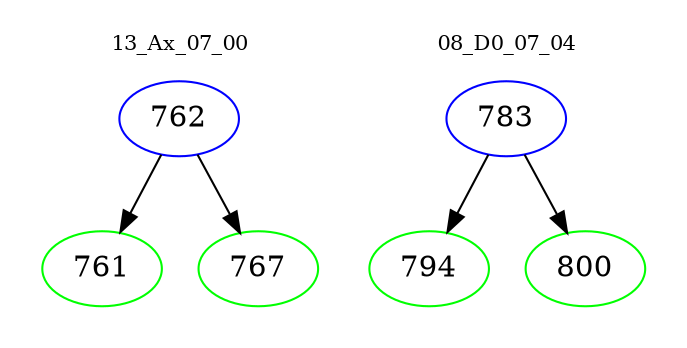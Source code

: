 digraph{
subgraph cluster_0 {
color = white
label = "13_Ax_07_00";
fontsize=10;
T0_762 [label="762", color="blue"]
T0_762 -> T0_761 [color="black"]
T0_761 [label="761", color="green"]
T0_762 -> T0_767 [color="black"]
T0_767 [label="767", color="green"]
}
subgraph cluster_1 {
color = white
label = "08_D0_07_04";
fontsize=10;
T1_783 [label="783", color="blue"]
T1_783 -> T1_794 [color="black"]
T1_794 [label="794", color="green"]
T1_783 -> T1_800 [color="black"]
T1_800 [label="800", color="green"]
}
}
